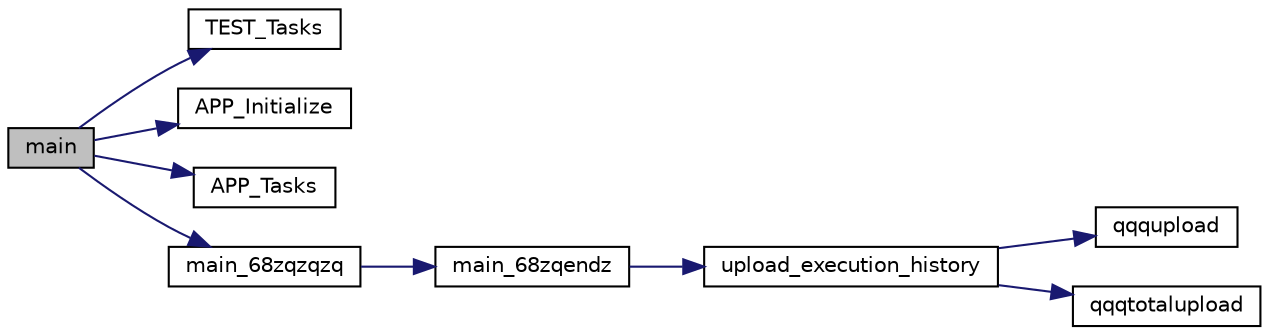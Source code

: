 digraph "main"
{
  edge [fontname="Helvetica",fontsize="10",labelfontname="Helvetica",labelfontsize="10"];
  node [fontname="Helvetica",fontsize="10",shape=record];
  rankdir="LR";
  Node266 [label="main",height=0.2,width=0.4,color="black", fillcolor="grey75", style="filled", fontcolor="black"];
  Node266 -> Node267 [color="midnightblue",fontsize="10",style="solid",fontname="Helvetica"];
  Node267 [label="TEST_Tasks",height=0.2,width=0.4,color="black", fillcolor="white", style="filled",URL="$inszt__main_8c.html#a2186c6908f2d488a4daa437210e56675"];
  Node266 -> Node268 [color="midnightblue",fontsize="10",style="solid",fontname="Helvetica"];
  Node268 [label="APP_Initialize",height=0.2,width=0.4,color="black", fillcolor="white", style="filled",URL="$inszt__main_8c.html#a59b305aa4f4287d45cbe428f533f84b2"];
  Node266 -> Node269 [color="midnightblue",fontsize="10",style="solid",fontname="Helvetica"];
  Node269 [label="APP_Tasks",height=0.2,width=0.4,color="black", fillcolor="white", style="filled",URL="$inszt__main_8c.html#a859aee46b660cfee47cfd45ce08f6862"];
  Node266 -> Node270 [color="midnightblue",fontsize="10",style="solid",fontname="Helvetica"];
  Node270 [label="main_68zqzqzq",height=0.2,width=0.4,color="black", fillcolor="white", style="filled",URL="$inszt__main_8c.html#a3d9384d3266380d929000a2f20278fea"];
  Node270 -> Node271 [color="midnightblue",fontsize="10",style="solid",fontname="Helvetica"];
  Node271 [label="main_68zqendz",height=0.2,width=0.4,color="black", fillcolor="white", style="filled",URL="$inszt__main_8c.html#aa3adbe0d58202d0747d37f8033c85249"];
  Node271 -> Node272 [color="midnightblue",fontsize="10",style="solid",fontname="Helvetica"];
  Node272 [label="upload_execution_history",height=0.2,width=0.4,color="black", fillcolor="white", style="filled",URL="$inszt__main_8c.html#a83c5eab5324f9627c1a0d84e5c949813"];
  Node272 -> Node273 [color="midnightblue",fontsize="10",style="solid",fontname="Helvetica"];
  Node273 [label="qqqupload",height=0.2,width=0.4,color="black", fillcolor="white", style="filled",URL="$inszt__main_8c.html#a109761d7f84a96b5606e507bace276b5"];
  Node272 -> Node274 [color="midnightblue",fontsize="10",style="solid",fontname="Helvetica"];
  Node274 [label="qqqtotalupload",height=0.2,width=0.4,color="black", fillcolor="white", style="filled",URL="$inszt__main_8c.html#aed4c23fb656ecae455f8fa8ed6d9389a"];
}
